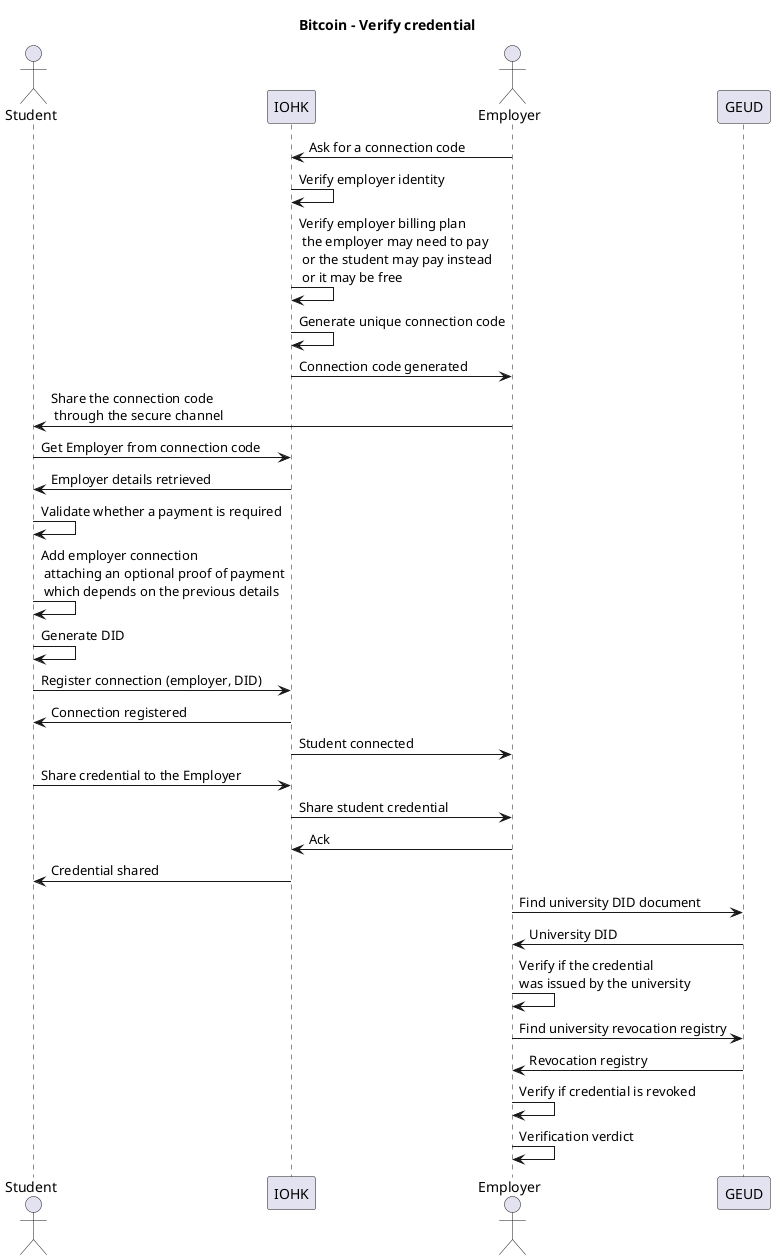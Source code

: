 @startuml
title Bitcoin - Verify credential

actor Student
participant IOHK
actor Employer
participant GEUD

Employer -> IOHK : Ask for a connection code
IOHK -> IOHK : Verify employer identity
IOHK -> IOHK : Verify employer billing plan\n the employer may need to pay\n or the student may pay instead \n or it may be free
IOHK -> IOHK : Generate unique connection code
IOHK -> Employer : Connection code generated

Employer -> Student : Share the connection code\n through the secure channel
Student -> IOHK : Get Employer from connection code
IOHK -> Student : Employer details retrieved
Student -> Student : Validate whether a payment is required
Student -> Student : Add employer connection\n attaching an optional proof of payment\n which depends on the previous details

Student -> Student : Generate DID
Student -> IOHK : Register connection (employer, DID)
IOHK -> Student : Connection registered
IOHK -> Employer : Student connected

Student -> IOHK : Share credential to the Employer
IOHK -> Employer : Share student credential
Employer -> IOHK : Ack
IOHK -> Student : Credential shared

Employer -> GEUD : Find university DID document
GEUD -> Employer : University DID
Employer -> Employer : Verify if the credential \nwas issued by the university
Employer -> GEUD : Find university revocation registry
GEUD -> Employer : Revocation registry
Employer -> Employer : Verify if credential is revoked
Employer -> Employer : Verification verdict
@enduml
